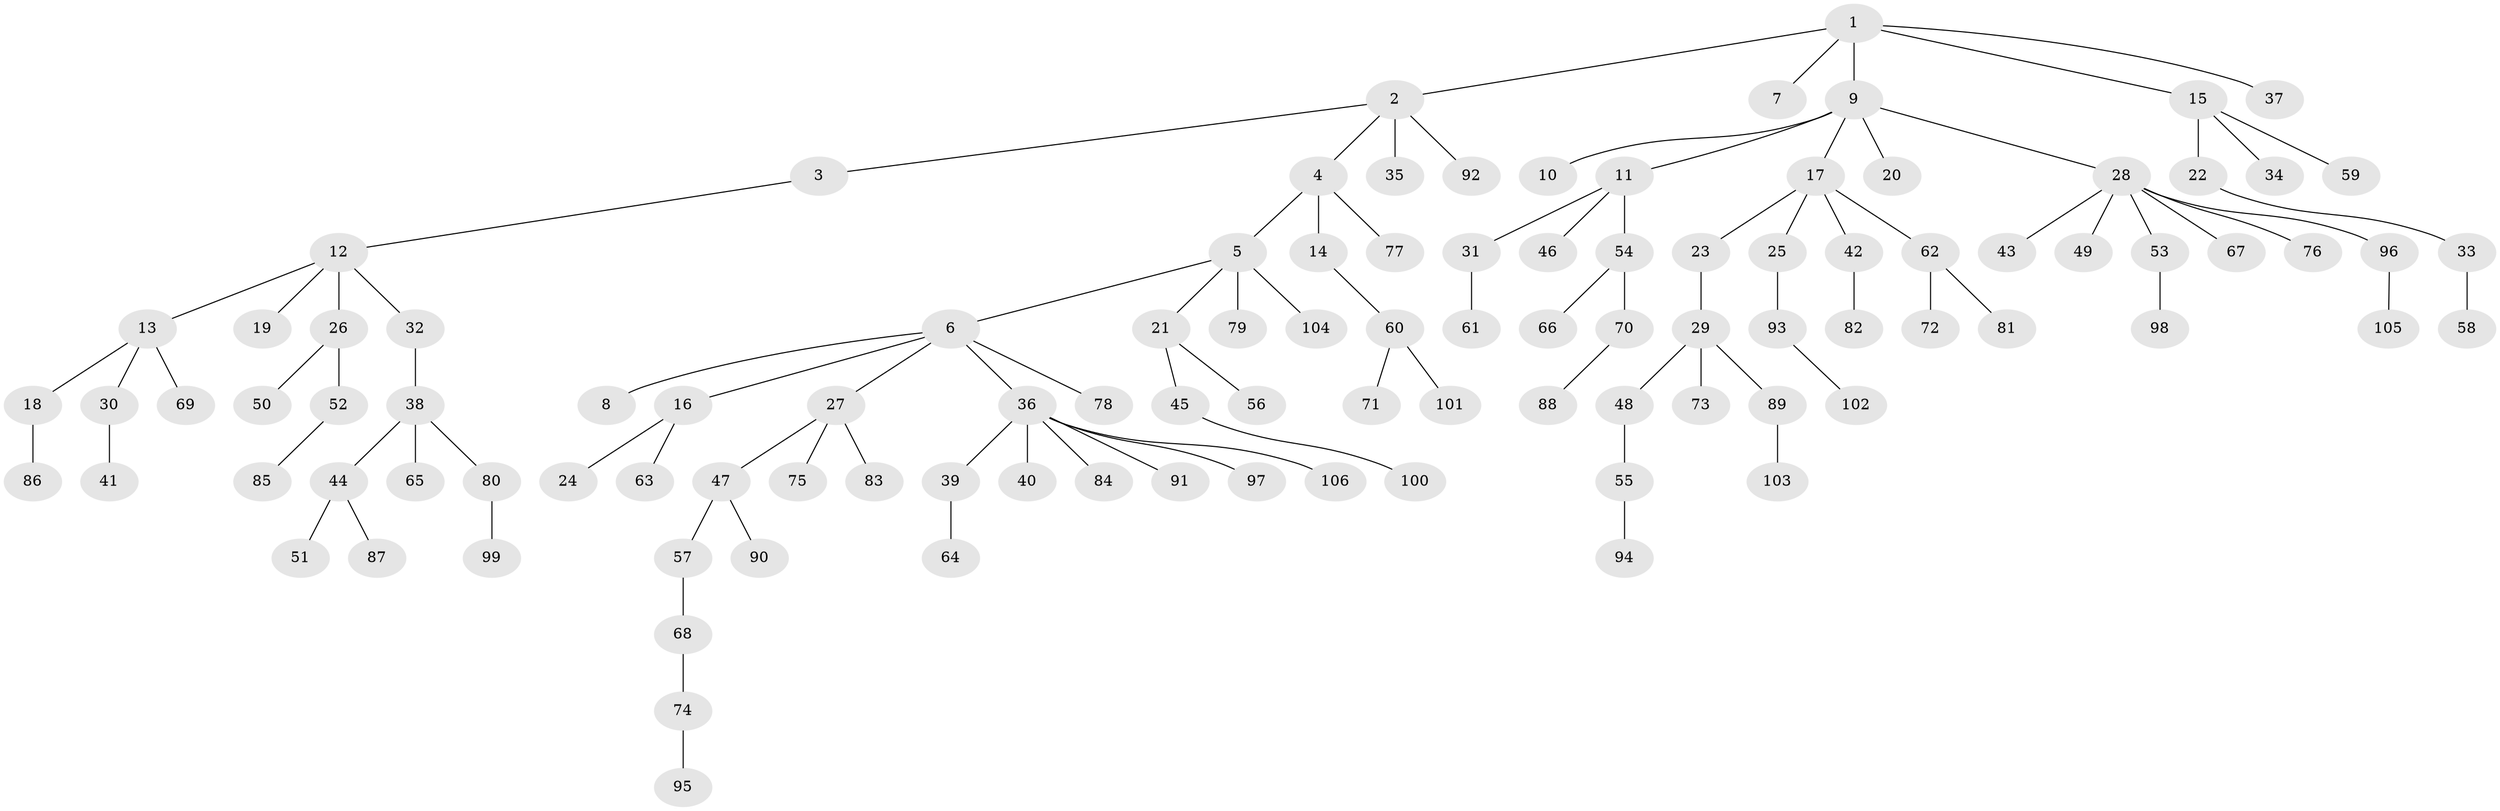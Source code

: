 // Generated by graph-tools (version 1.1) at 2025/50/03/09/25 03:50:21]
// undirected, 106 vertices, 105 edges
graph export_dot {
graph [start="1"]
  node [color=gray90,style=filled];
  1;
  2;
  3;
  4;
  5;
  6;
  7;
  8;
  9;
  10;
  11;
  12;
  13;
  14;
  15;
  16;
  17;
  18;
  19;
  20;
  21;
  22;
  23;
  24;
  25;
  26;
  27;
  28;
  29;
  30;
  31;
  32;
  33;
  34;
  35;
  36;
  37;
  38;
  39;
  40;
  41;
  42;
  43;
  44;
  45;
  46;
  47;
  48;
  49;
  50;
  51;
  52;
  53;
  54;
  55;
  56;
  57;
  58;
  59;
  60;
  61;
  62;
  63;
  64;
  65;
  66;
  67;
  68;
  69;
  70;
  71;
  72;
  73;
  74;
  75;
  76;
  77;
  78;
  79;
  80;
  81;
  82;
  83;
  84;
  85;
  86;
  87;
  88;
  89;
  90;
  91;
  92;
  93;
  94;
  95;
  96;
  97;
  98;
  99;
  100;
  101;
  102;
  103;
  104;
  105;
  106;
  1 -- 2;
  1 -- 7;
  1 -- 9;
  1 -- 15;
  1 -- 37;
  2 -- 3;
  2 -- 4;
  2 -- 35;
  2 -- 92;
  3 -- 12;
  4 -- 5;
  4 -- 14;
  4 -- 77;
  5 -- 6;
  5 -- 21;
  5 -- 79;
  5 -- 104;
  6 -- 8;
  6 -- 16;
  6 -- 27;
  6 -- 36;
  6 -- 78;
  9 -- 10;
  9 -- 11;
  9 -- 17;
  9 -- 20;
  9 -- 28;
  11 -- 31;
  11 -- 46;
  11 -- 54;
  12 -- 13;
  12 -- 19;
  12 -- 26;
  12 -- 32;
  13 -- 18;
  13 -- 30;
  13 -- 69;
  14 -- 60;
  15 -- 22;
  15 -- 34;
  15 -- 59;
  16 -- 24;
  16 -- 63;
  17 -- 23;
  17 -- 25;
  17 -- 42;
  17 -- 62;
  18 -- 86;
  21 -- 45;
  21 -- 56;
  22 -- 33;
  23 -- 29;
  25 -- 93;
  26 -- 50;
  26 -- 52;
  27 -- 47;
  27 -- 75;
  27 -- 83;
  28 -- 43;
  28 -- 49;
  28 -- 53;
  28 -- 67;
  28 -- 76;
  28 -- 96;
  29 -- 48;
  29 -- 73;
  29 -- 89;
  30 -- 41;
  31 -- 61;
  32 -- 38;
  33 -- 58;
  36 -- 39;
  36 -- 40;
  36 -- 84;
  36 -- 91;
  36 -- 97;
  36 -- 106;
  38 -- 44;
  38 -- 65;
  38 -- 80;
  39 -- 64;
  42 -- 82;
  44 -- 51;
  44 -- 87;
  45 -- 100;
  47 -- 57;
  47 -- 90;
  48 -- 55;
  52 -- 85;
  53 -- 98;
  54 -- 66;
  54 -- 70;
  55 -- 94;
  57 -- 68;
  60 -- 71;
  60 -- 101;
  62 -- 72;
  62 -- 81;
  68 -- 74;
  70 -- 88;
  74 -- 95;
  80 -- 99;
  89 -- 103;
  93 -- 102;
  96 -- 105;
}
